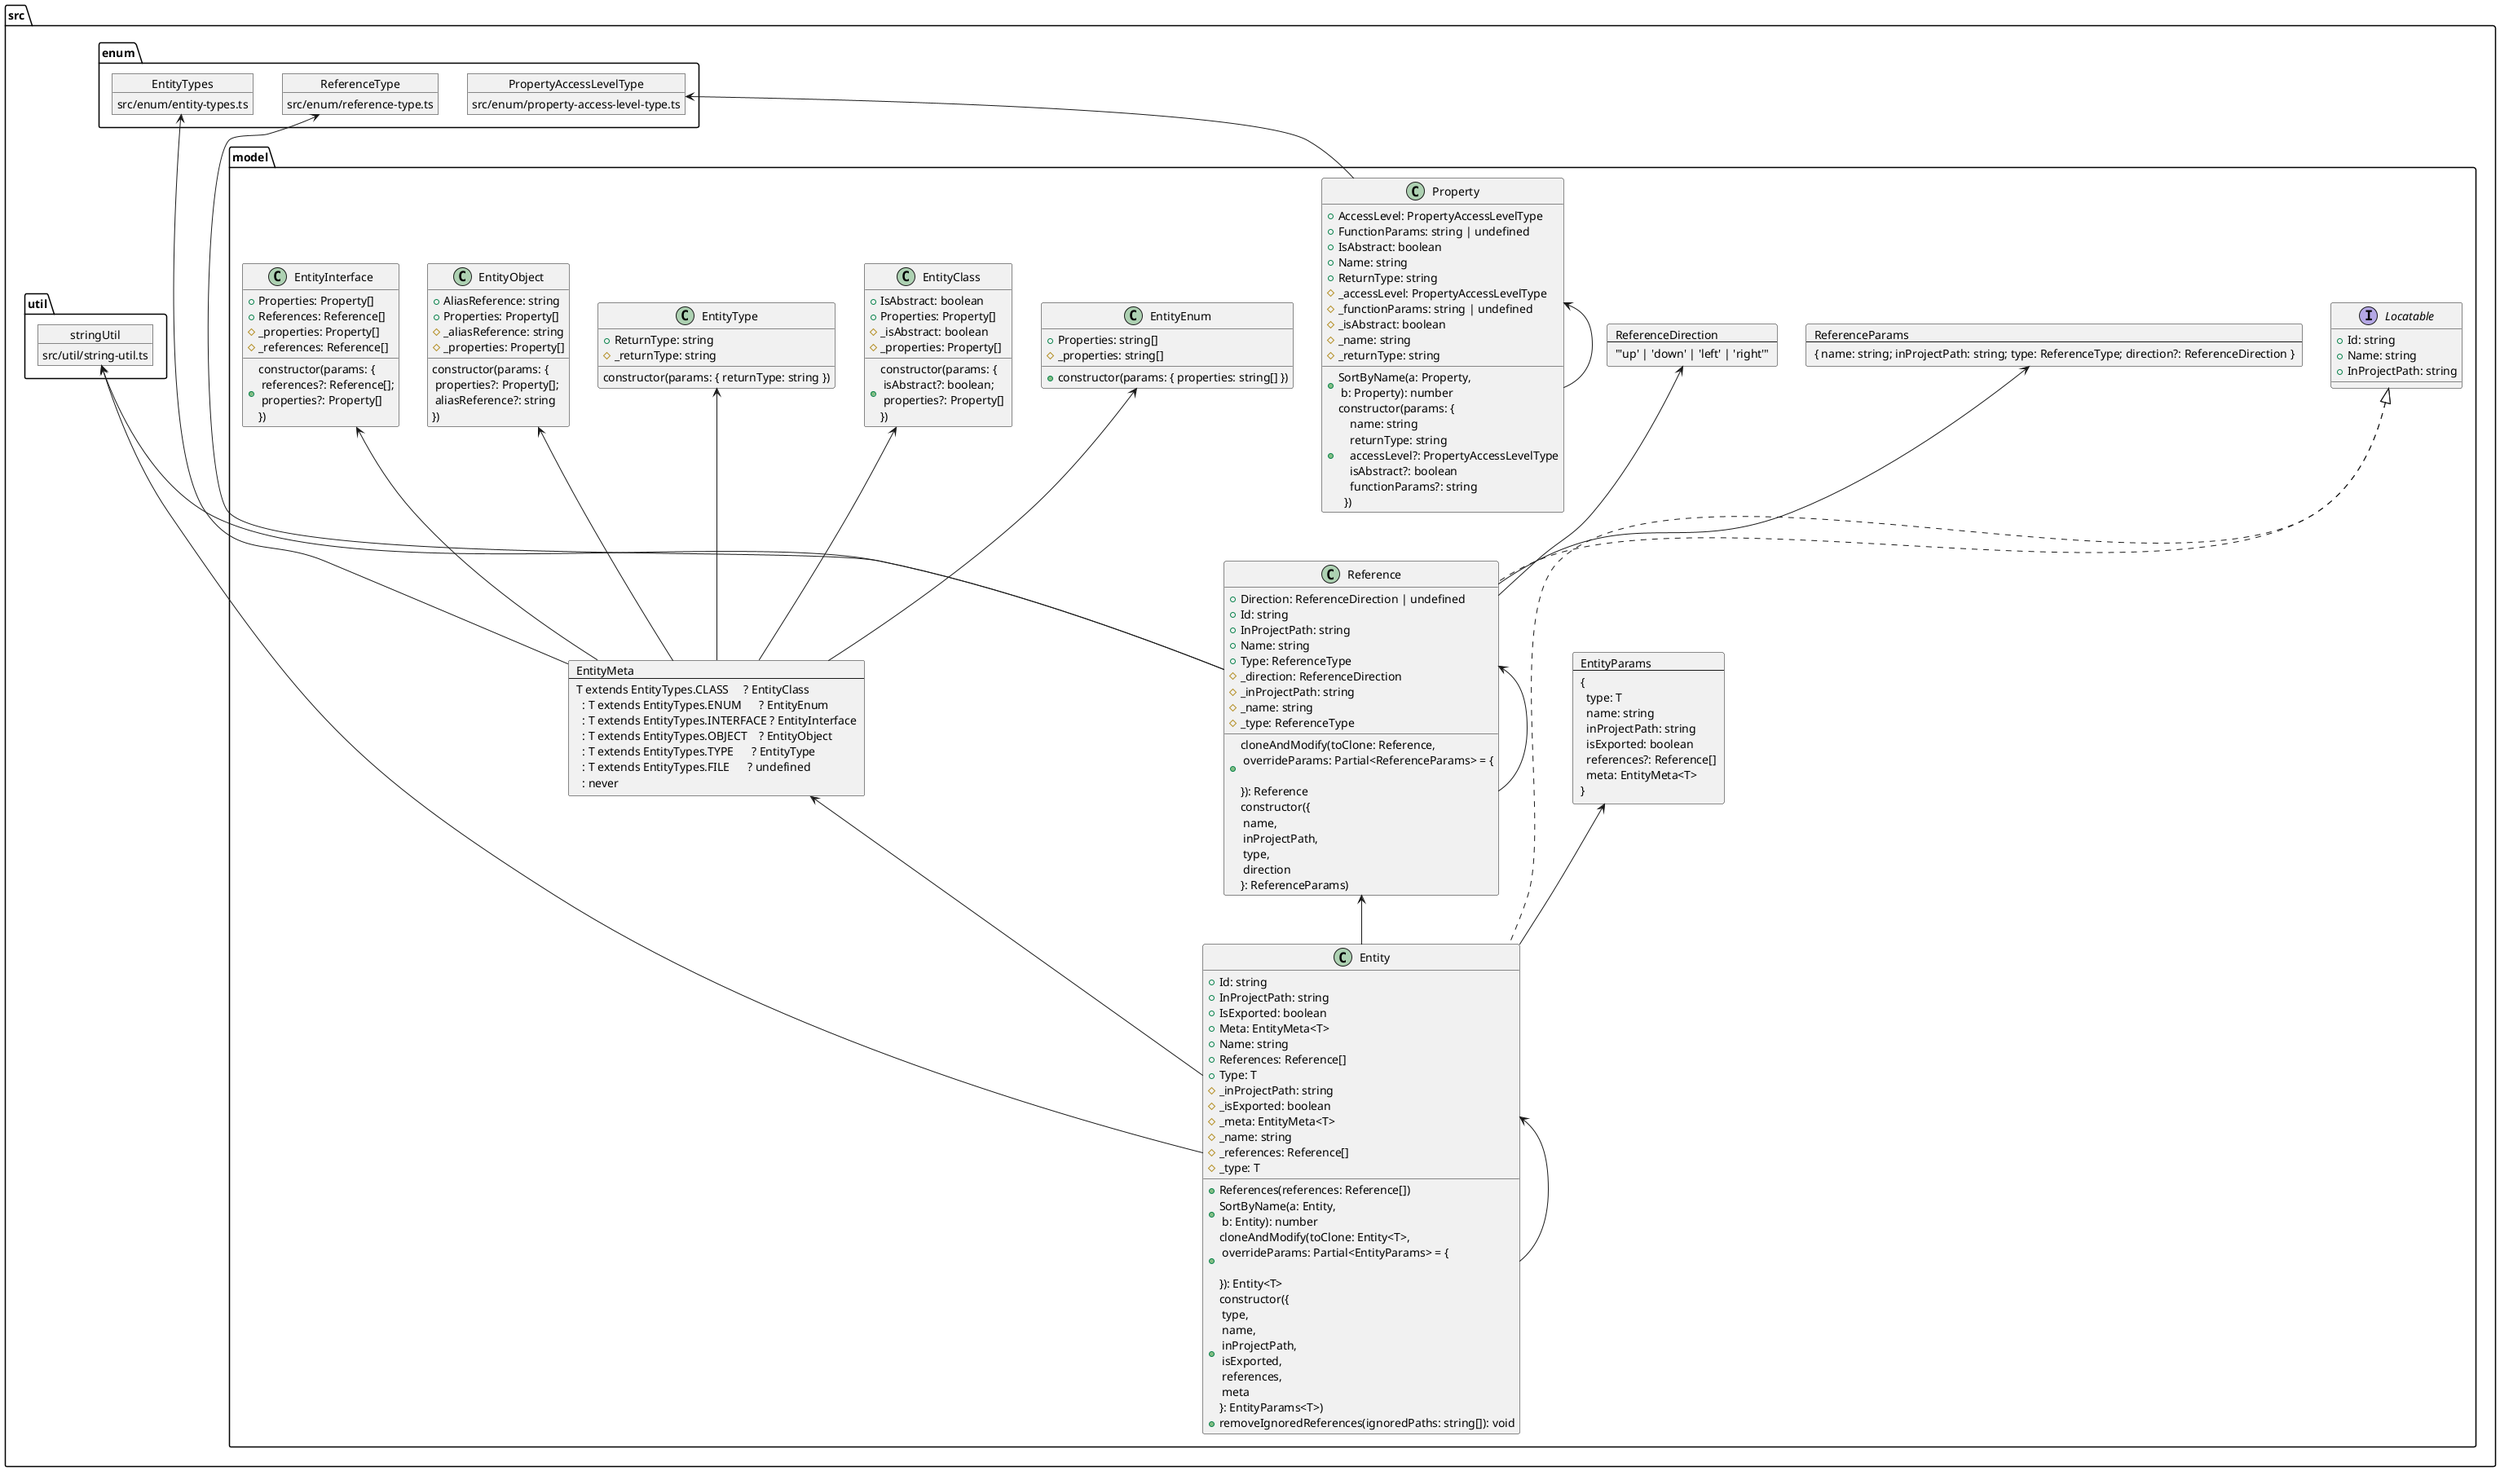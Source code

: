 @startuml
    folder "src" as src_b874d07 {
      folder "model" as model_40d91327 {
        class "EntityClass" as entity_class_87e50b39 {
          + IsAbstract: boolean
          + Properties: Property[]
          # _isAbstract: boolean
          # _properties: Property[]
          + constructor(params: {\n isAbstract?: boolean;\n properties?: Property[] \n})
        }
        class "EntityEnum" as entity_enum_f7c58024 {
          + Properties: string[]
          # _properties: string[]
          + constructor(params: { properties: string[] })
        }
        class "EntityInterface" as entity_interface_590b4132 {
          + Properties: Property[]
          + References: Reference[]
          # _properties: Property[]
          # _references: Reference[]
          + constructor(params: {\n references?: Reference[];\n properties?: Property[] \n})
        }
        class "EntityObject" as entity_object_784a4022 {
          + AliasReference: string
          + Properties: Property[]
          # _aliasReference: string
          # _properties: Property[]
          constructor(params: {\n properties?: Property[];\n aliasReference?: string \n})
        }
        class "EntityType" as entity_type_a3fb7caf {
          + ReturnType: string
          # _returnType: string
          constructor(params: { returnType: string })
        }
        card entity_meta_9581579a [
          EntityMeta
          ---
          T extends EntityTypes.CLASS     ? EntityClass
            : T extends EntityTypes.ENUM      ? EntityEnum
            : T extends EntityTypes.INTERFACE ? EntityInterface
            : T extends EntityTypes.OBJECT    ? EntityObject
            : T extends EntityTypes.TYPE      ? EntityType
            : T extends EntityTypes.FILE      ? undefined
            : never
        ]
        card entity_params_9581579a [
          EntityParams
          ---
          {
            type: T
            name: string
            inProjectPath: string
            isExported: boolean
            references?: Reference[]
            meta: EntityMeta<T>
          }
        ]
        class "Entity" as entity_9581579a {
          + Id: string
          + InProjectPath: string
          + IsExported: boolean
          + Meta: EntityMeta<T>
          + Name: string
          + References: Reference[]
          + References(references: Reference[])
          + SortByName(a: Entity,\n b: Entity): number
          + Type: T
          # _inProjectPath: string
          # _isExported: boolean
          # _meta: EntityMeta<T>
          # _name: string
          # _references: Reference[]
          # _type: T
          + cloneAndModify(toClone: Entity<T>,\n overrideParams: Partial<EntityParams> = {\n\n}): Entity<T>
          + constructor({\n type,\n name,\n inProjectPath,\n isExported,\n references,\n meta \n}: EntityParams<T>)
          + removeIgnoredReferences(ignoredPaths: string[]): void
        }
        interface "Locatable" as locatable_b011d3de {
          + Id: string
          + Name: string
          + InProjectPath: string
        }
        class "Property" as property_d5a84d26 {
          + AccessLevel: PropertyAccessLevelType
          + FunctionParams: string | undefined
          + IsAbstract: boolean
          + Name: string
          + ReturnType: string
          + SortByName(a: Property,\n b: Property): number
          # _accessLevel: PropertyAccessLevelType
          # _functionParams: string | undefined
          # _isAbstract: boolean
          # _name: string
          # _returnType: string
          + constructor(params: {\n    name: string\n    returnType: string\n    accessLevel?: PropertyAccessLevelType\n    isAbstract?: boolean\n    functionParams?: string\n  })
        }
        card reference_direction_aaef6aea [
          ReferenceDirection
          ---
          "'up' | 'down' | 'left' | 'right'"
        ]
        card reference_params_aaef6aea [
          ReferenceParams
          ---
          { name: string; inProjectPath: string; type: ReferenceType; direction?: ReferenceDirection }
        ]
        class "Reference" as reference_aaef6aea {
          + Direction: ReferenceDirection | undefined
          + Id: string
          + InProjectPath: string
          + Name: string
          + Type: ReferenceType
          # _direction: ReferenceDirection
          # _inProjectPath: string
          # _name: string
          # _type: ReferenceType
          + cloneAndModify(toClone: Reference,\n overrideParams: Partial<ReferenceParams> = {\n\n}): Reference
          constructor({\n name,\n inProjectPath,\n type,\n direction \n}: ReferenceParams)
        }
      }
      folder "enum" as enum_1eea471b {
        object "EntityTypes" as entity_types_7cf791e0 {
          src/enum/entity-types.ts
        }
        object "PropertyAccessLevelType" as property_access_level_type_daa2367d {
          src/enum/property-access-level-type.ts
        }
        object "ReferenceType" as reference_type_1f38c983 {
          src/enum/reference-type.ts
        }
      }
      folder "util" as util_28bcbc6c {
        object "stringUtil" as string_util_20f7f236 {
          src/util/string-util.ts
        }
      }
    }
  entity_meta_9581579a -up-> entity_types_7cf791e0
  entity_meta_9581579a -up-> entity_class_87e50b39
  entity_meta_9581579a -up-> entity_enum_f7c58024
  entity_meta_9581579a -up-> entity_interface_590b4132
  entity_meta_9581579a -up-> entity_object_784a4022
  entity_meta_9581579a -up-> entity_type_a3fb7caf
  entity_9581579a -up-> reference_aaef6aea
  entity_9581579a -up-> string_util_20f7f236
  entity_9581579a -up-> entity_meta_9581579a
  entity_9581579a -up-> entity_params_9581579a
  entity_9581579a -up-> entity_9581579a
  entity_9581579a .up.|> locatable_b011d3de
  property_d5a84d26 -up-> property_access_level_type_daa2367d
  property_d5a84d26 -up-> property_d5a84d26
  reference_aaef6aea -up-> reference_type_1f38c983
  reference_aaef6aea -up-> string_util_20f7f236
  reference_aaef6aea -up-> reference_direction_aaef6aea
  reference_aaef6aea -up-> reference_params_aaef6aea
  reference_aaef6aea -up-> reference_aaef6aea
  reference_aaef6aea .up.|> locatable_b011d3de
@enduml